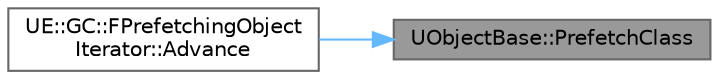 digraph "UObjectBase::PrefetchClass"
{
 // INTERACTIVE_SVG=YES
 // LATEX_PDF_SIZE
  bgcolor="transparent";
  edge [fontname=Helvetica,fontsize=10,labelfontname=Helvetica,labelfontsize=10];
  node [fontname=Helvetica,fontsize=10,shape=box,height=0.2,width=0.4];
  rankdir="RL";
  Node1 [id="Node000001",label="UObjectBase::PrefetchClass",height=0.2,width=0.4,color="gray40", fillcolor="grey60", style="filled", fontcolor="black",tooltip=" "];
  Node1 -> Node2 [id="edge1_Node000001_Node000002",dir="back",color="steelblue1",style="solid",tooltip=" "];
  Node2 [id="Node000002",label="UE::GC::FPrefetchingObject\lIterator::Advance",height=0.2,width=0.4,color="grey40", fillcolor="white", style="filled",URL="$d0/d04/classUE_1_1GC_1_1FPrefetchingObjectIterator.html#acd72723fff708c61640c64e23edf76ac",tooltip=" "];
}
